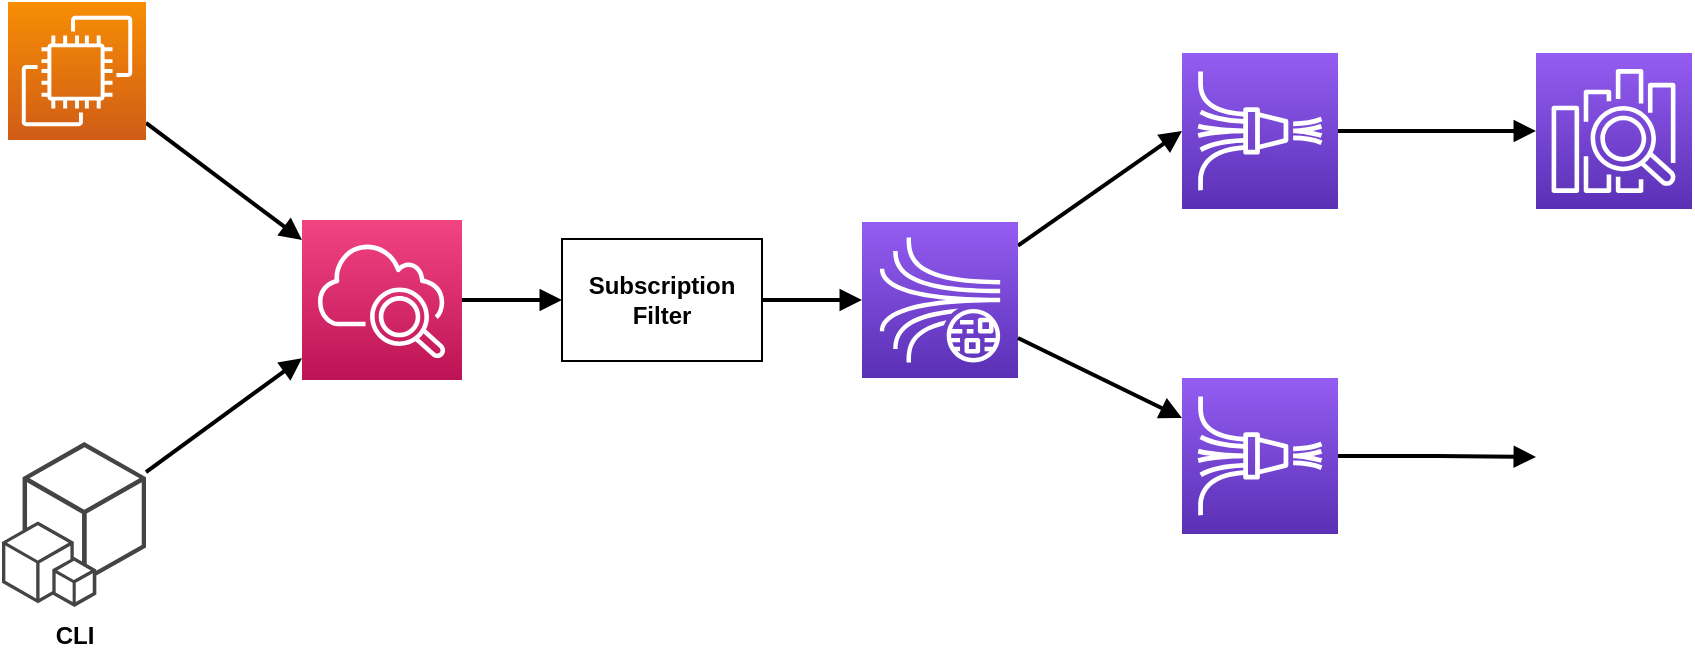 <mxfile version="21.4.0" type="device">
  <diagram name="Page-1" id="TRqYeGaIRFkrvlXN8oWK">
    <mxGraphModel dx="1595" dy="697" grid="0" gridSize="10" guides="1" tooltips="1" connect="1" arrows="1" fold="1" page="0" pageScale="1" pageWidth="850" pageHeight="1100" math="0" shadow="0">
      <root>
        <mxCell id="0" />
        <mxCell id="1" parent="0" />
        <mxCell id="kQl4fcB4rexwGMnjng-n-4" style="rounded=0;orthogonalLoop=1;jettySize=auto;html=1;strokeWidth=2;endArrow=block;endFill=1;" edge="1" parent="1" source="kQl4fcB4rexwGMnjng-n-3" target="kQl4fcB4rexwGMnjng-n-1">
          <mxGeometry relative="1" as="geometry" />
        </mxCell>
        <mxCell id="kQl4fcB4rexwGMnjng-n-3" value="EC2 Instance" style="sketch=0;points=[[0,0,0],[0.25,0,0],[0.5,0,0],[0.75,0,0],[1,0,0],[0,1,0],[0.25,1,0],[0.5,1,0],[0.75,1,0],[1,1,0],[0,0.25,0],[0,0.5,0],[0,0.75,0],[1,0.25,0],[1,0.5,0],[1,0.75,0]];outlineConnect=0;fontColor=#FFFFFF;gradientColor=#F78E04;gradientDirection=north;fillColor=#D05C17;strokeColor=#ffffff;dashed=0;verticalLabelPosition=bottom;verticalAlign=top;align=center;html=1;fontSize=12;fontStyle=1;aspect=fixed;shape=mxgraph.aws4.resourceIcon;resIcon=mxgraph.aws4.ec2;" vertex="1" parent="1">
          <mxGeometry x="-47" y="220" width="69" height="69" as="geometry" />
        </mxCell>
        <mxCell id="kQl4fcB4rexwGMnjng-n-6" style="rounded=0;orthogonalLoop=1;jettySize=auto;html=1;strokeWidth=2;endArrow=block;endFill=1;" edge="1" parent="1" source="kQl4fcB4rexwGMnjng-n-5" target="kQl4fcB4rexwGMnjng-n-1">
          <mxGeometry relative="1" as="geometry" />
        </mxCell>
        <mxCell id="kQl4fcB4rexwGMnjng-n-5" value="CLI" style="outlineConnect=0;dashed=0;verticalLabelPosition=bottom;verticalAlign=top;align=center;html=1;shape=mxgraph.aws3.cli;fillColor=#444444;gradientColor=none;fontStyle=1" vertex="1" parent="1">
          <mxGeometry x="-50" y="440" width="72" height="82.5" as="geometry" />
        </mxCell>
        <mxCell id="kQl4fcB4rexwGMnjng-n-9" style="edgeStyle=orthogonalEdgeStyle;rounded=0;orthogonalLoop=1;jettySize=auto;html=1;strokeWidth=2;endArrow=block;endFill=1;entryX=0;entryY=0.5;entryDx=0;entryDy=0;" edge="1" parent="1" source="kQl4fcB4rexwGMnjng-n-1" target="kQl4fcB4rexwGMnjng-n-21">
          <mxGeometry relative="1" as="geometry" />
        </mxCell>
        <mxCell id="kQl4fcB4rexwGMnjng-n-1" value="CloudWatch" style="sketch=0;points=[[0,0,0],[0.25,0,0],[0.5,0,0],[0.75,0,0],[1,0,0],[0,1,0],[0.25,1,0],[0.5,1,0],[0.75,1,0],[1,1,0],[0,0.25,0],[0,0.5,0],[0,0.75,0],[1,0.25,0],[1,0.5,0],[1,0.75,0]];points=[[0,0,0],[0.25,0,0],[0.5,0,0],[0.75,0,0],[1,0,0],[0,1,0],[0.25,1,0],[0.5,1,0],[0.75,1,0],[1,1,0],[0,0.25,0],[0,0.5,0],[0,0.75,0],[1,0.25,0],[1,0.5,0],[1,0.75,0]];outlineConnect=0;fontColor=#FFFFFF;gradientColor=#F34482;gradientDirection=north;fillColor=#BC1356;strokeColor=#ffffff;dashed=0;verticalLabelPosition=bottom;verticalAlign=top;align=center;html=1;fontSize=12;fontStyle=1;aspect=fixed;shape=mxgraph.aws4.resourceIcon;resIcon=mxgraph.aws4.cloudwatch_2;labelBackgroundColor=default;spacingTop=7;" vertex="1" parent="1">
          <mxGeometry x="100" y="329" width="80" height="80" as="geometry" />
        </mxCell>
        <mxCell id="kQl4fcB4rexwGMnjng-n-14" style="rounded=0;orthogonalLoop=1;jettySize=auto;html=1;entryX=0;entryY=0.5;entryDx=0;entryDy=0;entryPerimeter=0;strokeWidth=2;endArrow=block;endFill=1;" edge="1" parent="1" source="kQl4fcB4rexwGMnjng-n-7" target="kQl4fcB4rexwGMnjng-n-10">
          <mxGeometry relative="1" as="geometry" />
        </mxCell>
        <mxCell id="kQl4fcB4rexwGMnjng-n-7" value="Kinesis Stream" style="sketch=0;points=[[0,0,0],[0.25,0,0],[0.5,0,0],[0.75,0,0],[1,0,0],[0,1,0],[0.25,1,0],[0.5,1,0],[0.75,1,0],[1,1,0],[0,0.25,0],[0,0.5,0],[0,0.75,0],[1,0.25,0],[1,0.5,0],[1,0.75,0]];outlineConnect=0;fontColor=#FFFFFF;gradientColor=#945DF2;gradientDirection=north;fillColor=#5A30B5;strokeColor=#ffffff;dashed=0;verticalLabelPosition=bottom;verticalAlign=top;align=center;html=1;fontSize=12;fontStyle=1;aspect=fixed;shape=mxgraph.aws4.resourceIcon;resIcon=mxgraph.aws4.kinesis_data_streams;" vertex="1" parent="1">
          <mxGeometry x="380" y="330" width="78" height="78" as="geometry" />
        </mxCell>
        <mxCell id="kQl4fcB4rexwGMnjng-n-13" style="edgeStyle=orthogonalEdgeStyle;rounded=0;orthogonalLoop=1;jettySize=auto;html=1;strokeWidth=2;endArrow=block;endFill=1;" edge="1" parent="1" source="kQl4fcB4rexwGMnjng-n-10" target="kQl4fcB4rexwGMnjng-n-11">
          <mxGeometry relative="1" as="geometry" />
        </mxCell>
        <mxCell id="kQl4fcB4rexwGMnjng-n-10" value="Firehose" style="sketch=0;points=[[0,0,0],[0.25,0,0],[0.5,0,0],[0.75,0,0],[1,0,0],[0,1,0],[0.25,1,0],[0.5,1,0],[0.75,1,0],[1,1,0],[0,0.25,0],[0,0.5,0],[0,0.75,0],[1,0.25,0],[1,0.5,0],[1,0.75,0]];outlineConnect=0;fontColor=#FFFFFF;gradientColor=#945DF2;gradientDirection=north;fillColor=#5A30B5;strokeColor=#ffffff;dashed=0;verticalLabelPosition=bottom;verticalAlign=top;align=center;html=1;fontSize=12;fontStyle=1;aspect=fixed;shape=mxgraph.aws4.resourceIcon;resIcon=mxgraph.aws4.kinesis_data_firehose;" vertex="1" parent="1">
          <mxGeometry x="540" y="245.5" width="78" height="78" as="geometry" />
        </mxCell>
        <mxCell id="kQl4fcB4rexwGMnjng-n-11" value="OpenSearch" style="sketch=0;points=[[0,0,0],[0.25,0,0],[0.5,0,0],[0.75,0,0],[1,0,0],[0,1,0],[0.25,1,0],[0.5,1,0],[0.75,1,0],[1,1,0],[0,0.25,0],[0,0.5,0],[0,0.75,0],[1,0.25,0],[1,0.5,0],[1,0.75,0]];outlineConnect=0;fontColor=#FFFFFF;gradientColor=#945DF2;gradientDirection=north;fillColor=#5A30B5;strokeColor=#ffffff;dashed=0;verticalLabelPosition=bottom;verticalAlign=top;align=center;html=1;fontSize=12;fontStyle=1;aspect=fixed;shape=mxgraph.aws4.resourceIcon;resIcon=mxgraph.aws4.elasticsearch_service;labelBackgroundColor=default;" vertex="1" parent="1">
          <mxGeometry x="717" y="245.5" width="78" height="78" as="geometry" />
        </mxCell>
        <mxCell id="kQl4fcB4rexwGMnjng-n-20" style="edgeStyle=orthogonalEdgeStyle;rounded=0;orthogonalLoop=1;jettySize=auto;html=1;strokeWidth=2;endArrow=block;endFill=1;" edge="1" parent="1" source="kQl4fcB4rexwGMnjng-n-15" target="kQl4fcB4rexwGMnjng-n-19">
          <mxGeometry relative="1" as="geometry" />
        </mxCell>
        <mxCell id="kQl4fcB4rexwGMnjng-n-15" value="Firehose" style="sketch=0;points=[[0,0,0],[0.25,0,0],[0.5,0,0],[0.75,0,0],[1,0,0],[0,1,0],[0.25,1,0],[0.5,1,0],[0.75,1,0],[1,1,0],[0,0.25,0],[0,0.5,0],[0,0.75,0],[1,0.25,0],[1,0.5,0],[1,0.75,0]];outlineConnect=0;fontColor=#FFFFFF;gradientColor=#945DF2;gradientDirection=north;fillColor=#5A30B5;strokeColor=#ffffff;dashed=0;verticalLabelPosition=bottom;verticalAlign=top;align=center;html=1;fontSize=12;fontStyle=1;aspect=fixed;shape=mxgraph.aws4.resourceIcon;resIcon=mxgraph.aws4.kinesis_data_firehose;" vertex="1" parent="1">
          <mxGeometry x="540" y="408" width="78" height="78" as="geometry" />
        </mxCell>
        <mxCell id="kQl4fcB4rexwGMnjng-n-16" style="rounded=0;orthogonalLoop=1;jettySize=auto;html=1;strokeWidth=2;endArrow=block;endFill=1;" edge="1" parent="1" source="kQl4fcB4rexwGMnjng-n-7" target="kQl4fcB4rexwGMnjng-n-15">
          <mxGeometry relative="1" as="geometry">
            <mxPoint x="468" y="380" as="sourcePoint" />
            <mxPoint x="557" y="279" as="targetPoint" />
          </mxGeometry>
        </mxCell>
        <mxCell id="kQl4fcB4rexwGMnjng-n-19" value="" style="shape=image;verticalLabelPosition=bottom;labelBackgroundColor=default;verticalAlign=top;aspect=fixed;imageAspect=0;image=https://asset.brandfetch.io/idWxR3ZEqC/idHAtJevdd.jpeg;" vertex="1" parent="1">
          <mxGeometry x="717" y="409" width="77" height="77" as="geometry" />
        </mxCell>
        <mxCell id="kQl4fcB4rexwGMnjng-n-21" value="Subscription Filter" style="rounded=0;whiteSpace=wrap;html=1;fontStyle=1" vertex="1" parent="1">
          <mxGeometry x="230" y="338.5" width="100" height="61" as="geometry" />
        </mxCell>
        <mxCell id="kQl4fcB4rexwGMnjng-n-22" style="edgeStyle=orthogonalEdgeStyle;rounded=0;orthogonalLoop=1;jettySize=auto;html=1;strokeWidth=2;endArrow=block;endFill=1;" edge="1" parent="1" source="kQl4fcB4rexwGMnjng-n-21" target="kQl4fcB4rexwGMnjng-n-7">
          <mxGeometry relative="1" as="geometry">
            <mxPoint x="190" y="379" as="sourcePoint" />
            <mxPoint x="240" y="379" as="targetPoint" />
          </mxGeometry>
        </mxCell>
      </root>
    </mxGraphModel>
  </diagram>
</mxfile>
